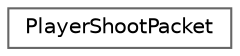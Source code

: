 digraph "Graphical Class Hierarchy"
{
 // LATEX_PDF_SIZE
  bgcolor="transparent";
  edge [fontname=Helvetica,fontsize=10,labelfontname=Helvetica,labelfontsize=10];
  node [fontname=Helvetica,fontsize=10,shape=box,height=0.2,width=0.4];
  rankdir="LR";
  Node0 [id="Node000000",label="PlayerShootPacket",height=0.2,width=0.4,color="grey40", fillcolor="white", style="filled",URL="$struct_player_shoot_packet.html",tooltip=" "];
}

